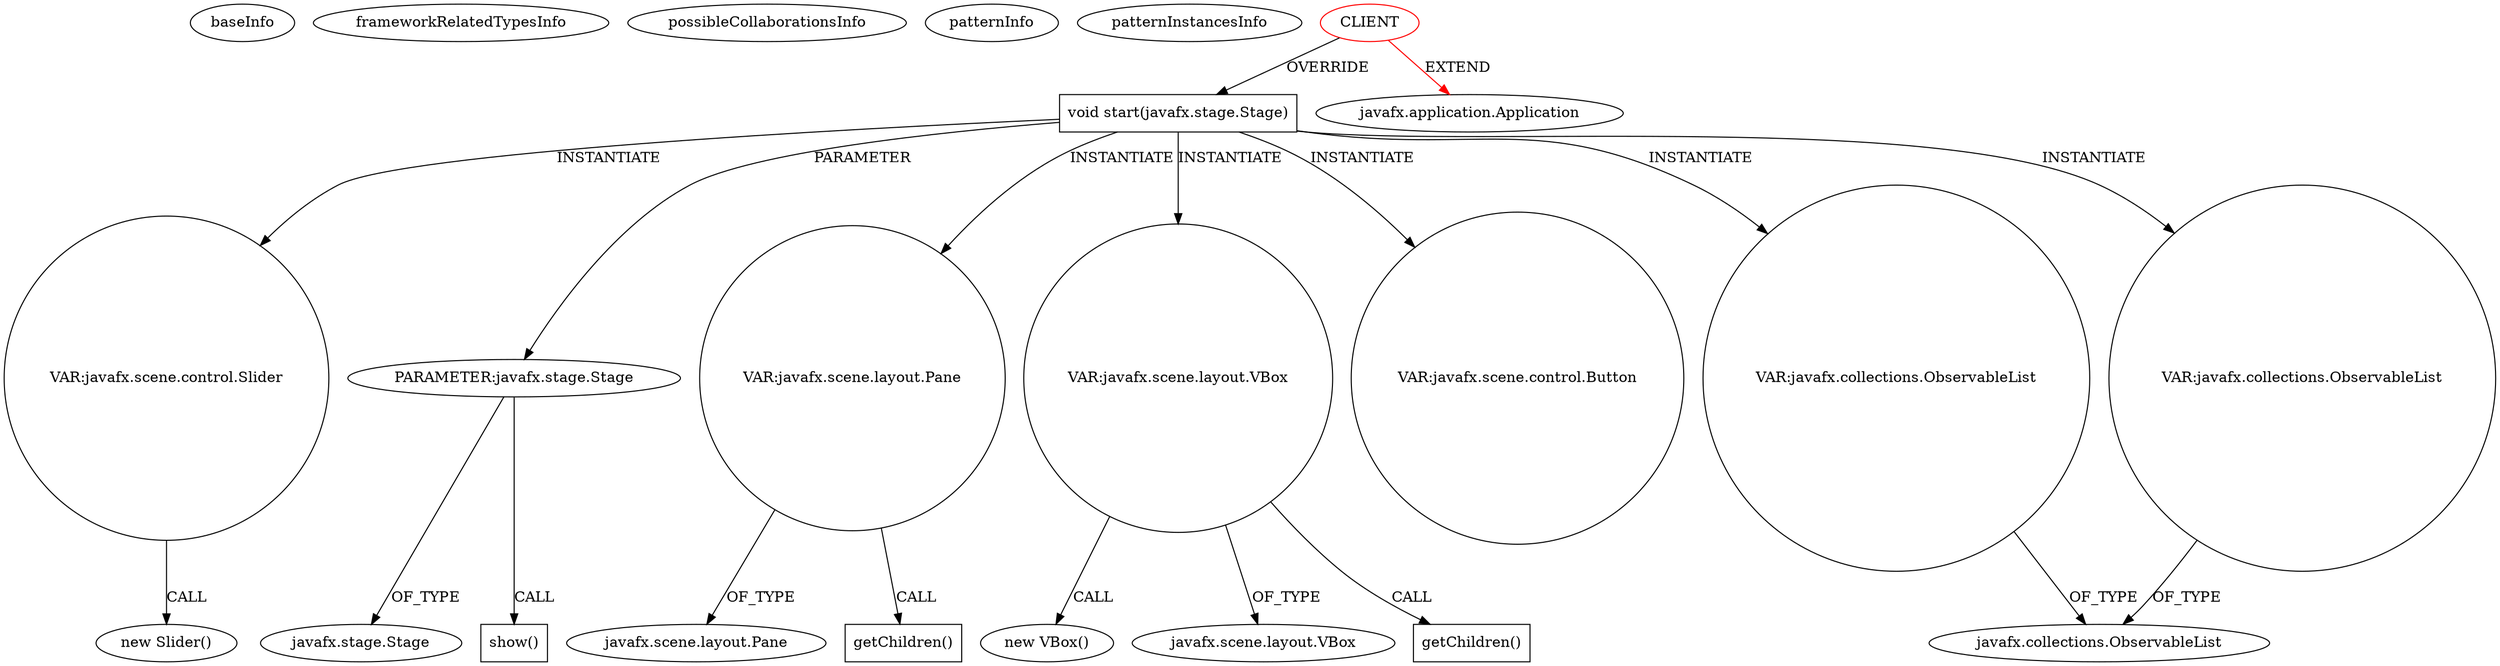 digraph {
baseInfo[graphId=2636,category="pattern",isAnonymous=false,possibleRelation=false]
frameworkRelatedTypesInfo[0="javafx.application.Application"]
possibleCollaborationsInfo[]
patternInfo[frequency=2.0,patternRootClient=0]
patternInstancesInfo[0="Meldanor-GraphDemo~/Meldanor-GraphDemo/GraphDemo-master/src/main/java/de/meldanor/graphdemo/gui/MainGUI.java~MainGUI~956",1="NukeName-MazeFramework~/NukeName-MazeFramework/MazeFramework-master/MazeFramework/src/mazeframework/MazeFramework.java~MazeFramework~1024"]
112[label="new Slider()",vertexType="CONSTRUCTOR_CALL",isFrameworkType=false]
113[label="VAR:javafx.scene.control.Slider",vertexType="VARIABLE_EXPRESION",isFrameworkType=false,shape=circle]
37[label="void start(javafx.stage.Stage)",vertexType="OVERRIDING_METHOD_DECLARATION",isFrameworkType=false,shape=box]
0[label="CLIENT",vertexType="ROOT_CLIENT_CLASS_DECLARATION",isFrameworkType=false,color=red]
38[label="PARAMETER:javafx.stage.Stage",vertexType="PARAMETER_DECLARATION",isFrameworkType=false]
46[label="VAR:javafx.scene.layout.Pane",vertexType="VARIABLE_EXPRESION",isFrameworkType=false,shape=circle]
71[label="VAR:javafx.scene.layout.VBox",vertexType="VARIABLE_EXPRESION",isFrameworkType=false,shape=circle]
47[label="javafx.scene.layout.Pane",vertexType="FRAMEWORK_CLASS_TYPE",isFrameworkType=false]
39[label="javafx.stage.Stage",vertexType="FRAMEWORK_CLASS_TYPE",isFrameworkType=false]
1[label="javafx.application.Application",vertexType="FRAMEWORK_CLASS_TYPE",isFrameworkType=false]
269[label="VAR:javafx.scene.control.Button",vertexType="VARIABLE_EXPRESION",isFrameworkType=false,shape=circle]
70[label="new VBox()",vertexType="CONSTRUCTOR_CALL",isFrameworkType=false]
72[label="javafx.scene.layout.VBox",vertexType="FRAMEWORK_CLASS_TYPE",isFrameworkType=false]
249[label="VAR:javafx.collections.ObservableList",vertexType="VARIABLE_EXPRESION",isFrameworkType=false,shape=circle]
215[label="VAR:javafx.collections.ObservableList",vertexType="VARIABLE_EXPRESION",isFrameworkType=false,shape=circle]
217[label="javafx.collections.ObservableList",vertexType="FRAMEWORK_INTERFACE_TYPE",isFrameworkType=false]
297[label="show()",vertexType="INSIDE_CALL",isFrameworkType=false,shape=box]
67[label="getChildren()",vertexType="INSIDE_CALL",isFrameworkType=false,shape=box]
283[label="getChildren()",vertexType="INSIDE_CALL",isFrameworkType=false,shape=box]
37->113[label="INSTANTIATE"]
46->47[label="OF_TYPE"]
37->249[label="INSTANTIATE"]
37->269[label="INSTANTIATE"]
38->39[label="OF_TYPE"]
46->67[label="CALL"]
0->1[label="EXTEND",color=red]
249->217[label="OF_TYPE"]
37->46[label="INSTANTIATE"]
38->297[label="CALL"]
71->283[label="CALL"]
0->37[label="OVERRIDE"]
37->71[label="INSTANTIATE"]
215->217[label="OF_TYPE"]
113->112[label="CALL"]
37->38[label="PARAMETER"]
37->215[label="INSTANTIATE"]
71->70[label="CALL"]
71->72[label="OF_TYPE"]
}
